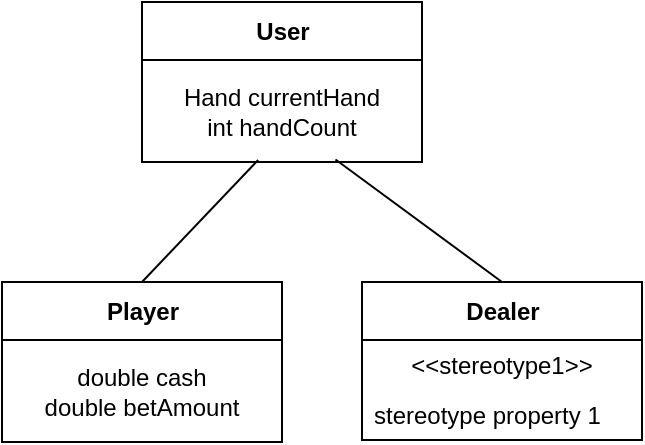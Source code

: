 <mxfile>
    <diagram id="aISZ31DYCR4oUn9fLYsG" name="Page-1">
        <mxGraphModel dx="579" dy="451" grid="1" gridSize="10" guides="1" tooltips="1" connect="1" arrows="1" fold="1" page="1" pageScale="1" pageWidth="850" pageHeight="1100" math="0" shadow="0">
            <root>
                <mxCell id="0"/>
                <mxCell id="1" parent="0"/>
                <mxCell id="7" value="User" style="swimlane;fontStyle=1;align=center;verticalAlign=middle;childLayout=stackLayout;horizontal=1;startSize=29;horizontalStack=0;resizeParent=1;resizeParentMax=0;resizeLast=0;collapsible=0;marginBottom=0;html=1;" vertex="1" parent="1">
                    <mxGeometry x="90" y="380" width="140" height="80" as="geometry"/>
                </mxCell>
                <mxCell id="8" value="Hand currentHand&lt;br&gt;int handCount" style="text;html=1;strokeColor=none;fillColor=none;align=center;verticalAlign=middle;spacingLeft=4;spacingRight=4;overflow=hidden;rotatable=0;points=[[0,0.5],[1,0.5]];portConstraint=eastwest;" vertex="1" parent="7">
                    <mxGeometry y="29" width="140" height="51" as="geometry"/>
                </mxCell>
                <mxCell id="10" value="Player" style="swimlane;fontStyle=1;align=center;verticalAlign=middle;childLayout=stackLayout;horizontal=1;startSize=29;horizontalStack=0;resizeParent=1;resizeParentMax=0;resizeLast=0;collapsible=0;marginBottom=0;html=1;" vertex="1" parent="1">
                    <mxGeometry x="20" y="520" width="140" height="80" as="geometry"/>
                </mxCell>
                <mxCell id="11" value="double cash&lt;br&gt;double betAmount" style="text;html=1;strokeColor=none;fillColor=none;align=center;verticalAlign=middle;spacingLeft=4;spacingRight=4;overflow=hidden;rotatable=0;points=[[0,0.5],[1,0.5]];portConstraint=eastwest;" vertex="1" parent="10">
                    <mxGeometry y="29" width="140" height="51" as="geometry"/>
                </mxCell>
                <mxCell id="13" value="Dealer" style="swimlane;fontStyle=1;align=center;verticalAlign=middle;childLayout=stackLayout;horizontal=1;startSize=29;horizontalStack=0;resizeParent=1;resizeParentMax=0;resizeLast=0;collapsible=0;marginBottom=0;html=1;" vertex="1" parent="1">
                    <mxGeometry x="200" y="520" width="140" height="79" as="geometry"/>
                </mxCell>
                <mxCell id="14" value="&amp;lt;&amp;lt;stereotype1&amp;gt;&amp;gt;" style="text;html=1;strokeColor=none;fillColor=none;align=center;verticalAlign=middle;spacingLeft=4;spacingRight=4;overflow=hidden;rotatable=0;points=[[0,0.5],[1,0.5]];portConstraint=eastwest;" vertex="1" parent="13">
                    <mxGeometry y="29" width="140" height="25" as="geometry"/>
                </mxCell>
                <mxCell id="15" value="stereotype property 1" style="text;html=1;strokeColor=none;fillColor=none;align=left;verticalAlign=middle;spacingLeft=4;spacingRight=4;overflow=hidden;rotatable=0;points=[[0,0.5],[1,0.5]];portConstraint=eastwest;" vertex="1" parent="13">
                    <mxGeometry y="54" width="140" height="25" as="geometry"/>
                </mxCell>
                <mxCell id="17" value="" style="endArrow=none;html=1;exitX=0.5;exitY=0;exitDx=0;exitDy=0;" edge="1" parent="1" source="10">
                    <mxGeometry width="50" height="50" relative="1" as="geometry">
                        <mxPoint x="200" y="500" as="sourcePoint"/>
                        <mxPoint x="148.095" y="459" as="targetPoint"/>
                    </mxGeometry>
                </mxCell>
                <mxCell id="18" value="" style="endArrow=none;html=1;exitX=0.5;exitY=0;exitDx=0;exitDy=0;entryX=0.691;entryY=0.989;entryDx=0;entryDy=0;entryPerimeter=0;" edge="1" parent="1" source="13">
                    <mxGeometry width="50" height="50" relative="1" as="geometry">
                        <mxPoint x="230" y="530" as="sourcePoint"/>
                        <mxPoint x="186.74" y="458.725" as="targetPoint"/>
                    </mxGeometry>
                </mxCell>
            </root>
        </mxGraphModel>
    </diagram>
</mxfile>